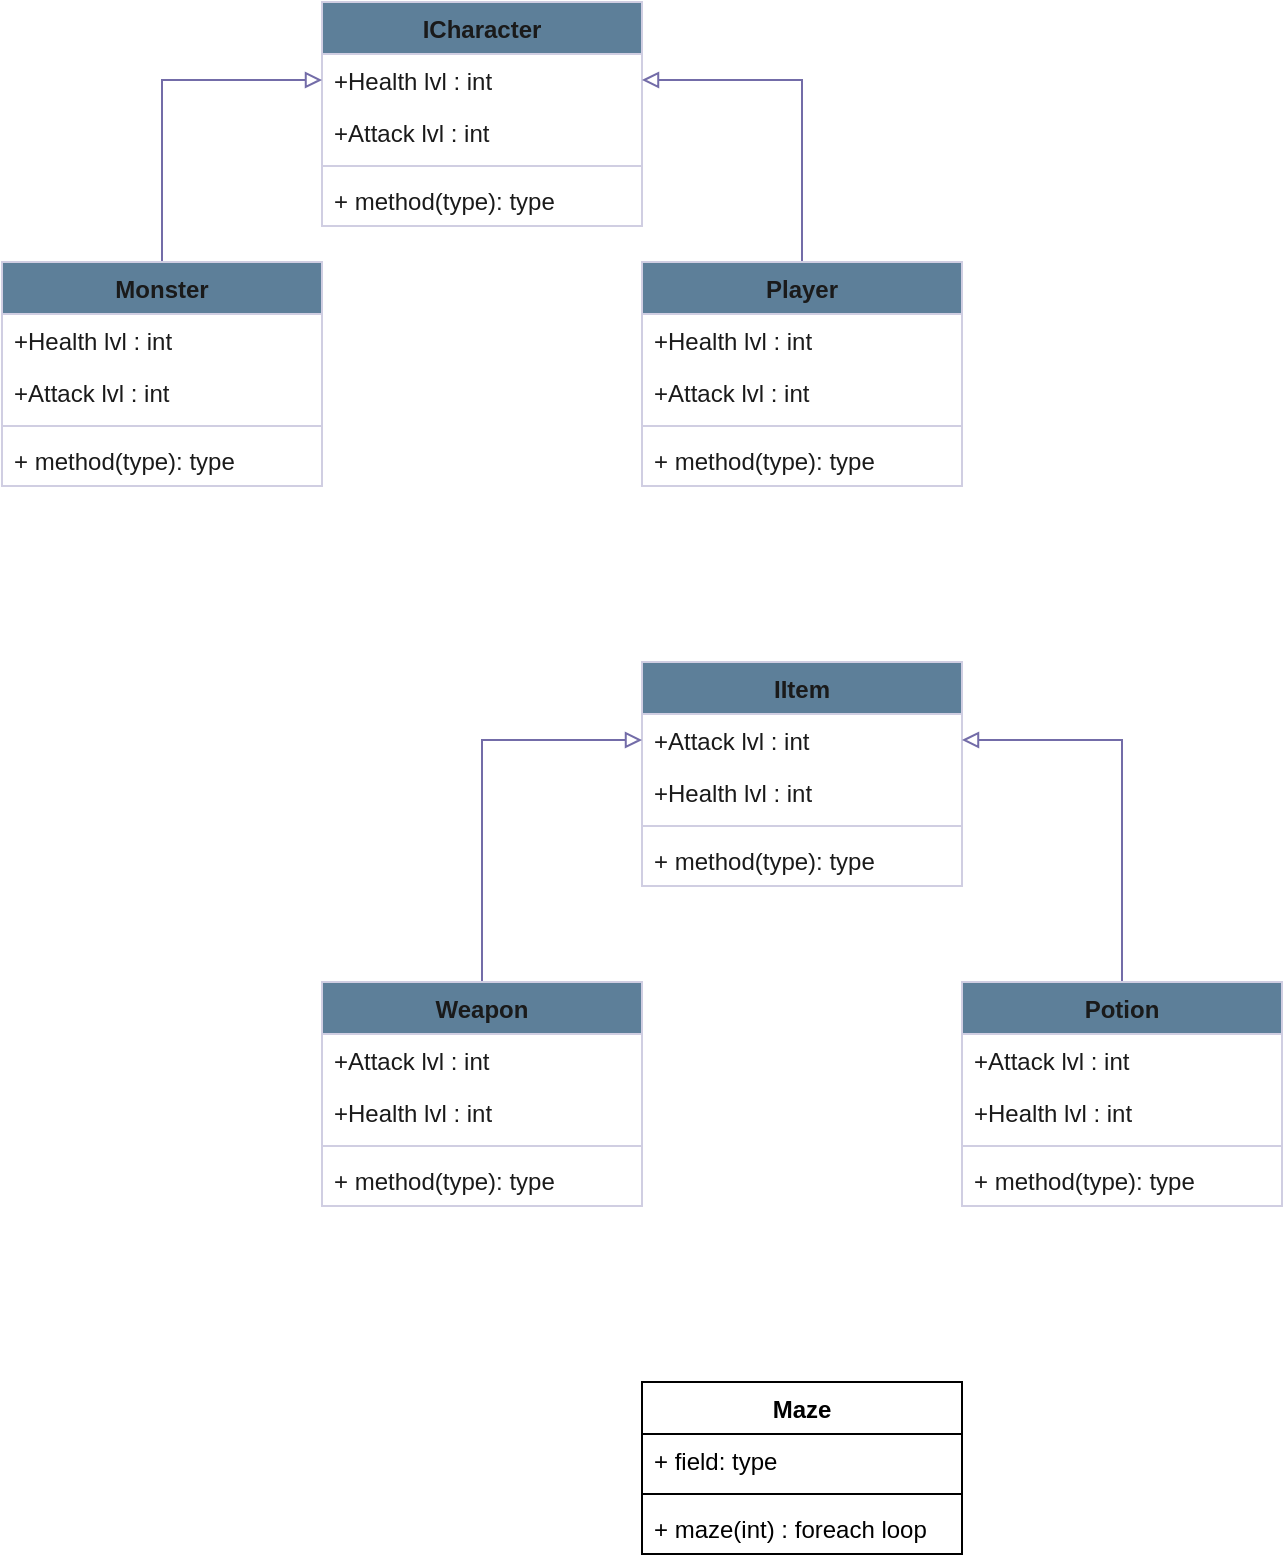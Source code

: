 <mxfile version="26.0.12">
  <diagram name="Page-1" id="-QKeQ_01-4eORr1xusL-">
    <mxGraphModel dx="1038" dy="729" grid="1" gridSize="10" guides="1" tooltips="1" connect="1" arrows="1" fold="1" page="1" pageScale="1" pageWidth="850" pageHeight="1100" math="0" shadow="0">
      <root>
        <mxCell id="0" />
        <mxCell id="1" parent="0" />
        <mxCell id="CzToM4taYe6zCgdrfMQN-1" value="ICharacter" style="swimlane;fontStyle=1;align=center;verticalAlign=top;childLayout=stackLayout;horizontal=1;startSize=26;horizontalStack=0;resizeParent=1;resizeParentMax=0;resizeLast=0;collapsible=1;marginBottom=0;whiteSpace=wrap;html=1;labelBackgroundColor=none;fillColor=#5D7F99;strokeColor=#D0CEE2;fontColor=#1A1A1A;" parent="1" vertex="1">
          <mxGeometry x="160" y="70" width="160" height="112" as="geometry" />
        </mxCell>
        <mxCell id="CzToM4taYe6zCgdrfMQN-2" value="+Health lvl : int" style="text;strokeColor=none;fillColor=none;align=left;verticalAlign=top;spacingLeft=4;spacingRight=4;overflow=hidden;rotatable=0;points=[[0,0.5],[1,0.5]];portConstraint=eastwest;whiteSpace=wrap;html=1;labelBackgroundColor=none;fontColor=#1A1A1A;" parent="CzToM4taYe6zCgdrfMQN-1" vertex="1">
          <mxGeometry y="26" width="160" height="26" as="geometry" />
        </mxCell>
        <mxCell id="KOA-XpjDc5GHCKDo_FUh-6" value="+Attack lvl : int" style="text;strokeColor=none;fillColor=none;align=left;verticalAlign=top;spacingLeft=4;spacingRight=4;overflow=hidden;rotatable=0;points=[[0,0.5],[1,0.5]];portConstraint=eastwest;whiteSpace=wrap;html=1;labelBackgroundColor=none;fontColor=#1A1A1A;" vertex="1" parent="CzToM4taYe6zCgdrfMQN-1">
          <mxGeometry y="52" width="160" height="26" as="geometry" />
        </mxCell>
        <mxCell id="CzToM4taYe6zCgdrfMQN-3" value="" style="line;strokeWidth=1;fillColor=none;align=left;verticalAlign=middle;spacingTop=-1;spacingLeft=3;spacingRight=3;rotatable=0;labelPosition=right;points=[];portConstraint=eastwest;strokeColor=#D0CEE2;labelBackgroundColor=none;fontColor=#1A1A1A;" parent="CzToM4taYe6zCgdrfMQN-1" vertex="1">
          <mxGeometry y="78" width="160" height="8" as="geometry" />
        </mxCell>
        <mxCell id="CzToM4taYe6zCgdrfMQN-4" value="+ method(type): type" style="text;strokeColor=none;fillColor=none;align=left;verticalAlign=top;spacingLeft=4;spacingRight=4;overflow=hidden;rotatable=0;points=[[0,0.5],[1,0.5]];portConstraint=eastwest;whiteSpace=wrap;html=1;labelBackgroundColor=none;fontColor=#1A1A1A;" parent="CzToM4taYe6zCgdrfMQN-1" vertex="1">
          <mxGeometry y="86" width="160" height="26" as="geometry" />
        </mxCell>
        <mxCell id="CzToM4taYe6zCgdrfMQN-33" style="edgeStyle=orthogonalEdgeStyle;rounded=0;orthogonalLoop=1;jettySize=auto;html=1;exitX=0.5;exitY=0;exitDx=0;exitDy=0;entryX=0;entryY=0.5;entryDx=0;entryDy=0;endArrow=block;endFill=0;labelBackgroundColor=none;strokeColor=#736CA8;fontColor=default;" parent="1" source="CzToM4taYe6zCgdrfMQN-5" target="CzToM4taYe6zCgdrfMQN-2" edge="1">
          <mxGeometry relative="1" as="geometry" />
        </mxCell>
        <mxCell id="CzToM4taYe6zCgdrfMQN-5" value="Monster" style="swimlane;fontStyle=1;align=center;verticalAlign=top;childLayout=stackLayout;horizontal=1;startSize=26;horizontalStack=0;resizeParent=1;resizeParentMax=0;resizeLast=0;collapsible=1;marginBottom=0;whiteSpace=wrap;html=1;labelBackgroundColor=none;fillColor=#5D7F99;strokeColor=#D0CEE2;fontColor=#1A1A1A;" parent="1" vertex="1">
          <mxGeometry y="200" width="160" height="112" as="geometry" />
        </mxCell>
        <mxCell id="CzToM4taYe6zCgdrfMQN-6" value="+Health lvl : int" style="text;strokeColor=none;fillColor=none;align=left;verticalAlign=top;spacingLeft=4;spacingRight=4;overflow=hidden;rotatable=0;points=[[0,0.5],[1,0.5]];portConstraint=eastwest;whiteSpace=wrap;html=1;labelBackgroundColor=none;fontColor=#1A1A1A;" parent="CzToM4taYe6zCgdrfMQN-5" vertex="1">
          <mxGeometry y="26" width="160" height="26" as="geometry" />
        </mxCell>
        <mxCell id="KOA-XpjDc5GHCKDo_FUh-8" value="+Attack lvl : int" style="text;strokeColor=none;fillColor=none;align=left;verticalAlign=top;spacingLeft=4;spacingRight=4;overflow=hidden;rotatable=0;points=[[0,0.5],[1,0.5]];portConstraint=eastwest;whiteSpace=wrap;html=1;labelBackgroundColor=none;fontColor=#1A1A1A;" vertex="1" parent="CzToM4taYe6zCgdrfMQN-5">
          <mxGeometry y="52" width="160" height="26" as="geometry" />
        </mxCell>
        <mxCell id="CzToM4taYe6zCgdrfMQN-7" value="" style="line;strokeWidth=1;fillColor=none;align=left;verticalAlign=middle;spacingTop=-1;spacingLeft=3;spacingRight=3;rotatable=0;labelPosition=right;points=[];portConstraint=eastwest;strokeColor=#D0CEE2;labelBackgroundColor=none;fontColor=#1A1A1A;" parent="CzToM4taYe6zCgdrfMQN-5" vertex="1">
          <mxGeometry y="78" width="160" height="8" as="geometry" />
        </mxCell>
        <mxCell id="CzToM4taYe6zCgdrfMQN-8" value="+ method(type): type" style="text;strokeColor=none;fillColor=none;align=left;verticalAlign=top;spacingLeft=4;spacingRight=4;overflow=hidden;rotatable=0;points=[[0,0.5],[1,0.5]];portConstraint=eastwest;whiteSpace=wrap;html=1;labelBackgroundColor=none;fontColor=#1A1A1A;" parent="CzToM4taYe6zCgdrfMQN-5" vertex="1">
          <mxGeometry y="86" width="160" height="26" as="geometry" />
        </mxCell>
        <mxCell id="CzToM4taYe6zCgdrfMQN-34" style="edgeStyle=orthogonalEdgeStyle;rounded=0;orthogonalLoop=1;jettySize=auto;html=1;exitX=0.5;exitY=0;exitDx=0;exitDy=0;entryX=1;entryY=0.5;entryDx=0;entryDy=0;endArrow=block;endFill=0;labelBackgroundColor=none;strokeColor=#736CA8;fontColor=default;" parent="1" source="CzToM4taYe6zCgdrfMQN-9" target="CzToM4taYe6zCgdrfMQN-2" edge="1">
          <mxGeometry relative="1" as="geometry" />
        </mxCell>
        <mxCell id="CzToM4taYe6zCgdrfMQN-9" value="Player" style="swimlane;fontStyle=1;align=center;verticalAlign=top;childLayout=stackLayout;horizontal=1;startSize=26;horizontalStack=0;resizeParent=1;resizeParentMax=0;resizeLast=0;collapsible=1;marginBottom=0;whiteSpace=wrap;html=1;labelBackgroundColor=none;fillColor=#5D7F99;strokeColor=#D0CEE2;fontColor=#1A1A1A;" parent="1" vertex="1">
          <mxGeometry x="320" y="200" width="160" height="112" as="geometry" />
        </mxCell>
        <mxCell id="CzToM4taYe6zCgdrfMQN-10" value="+Health lvl : int" style="text;strokeColor=none;fillColor=none;align=left;verticalAlign=top;spacingLeft=4;spacingRight=4;overflow=hidden;rotatable=0;points=[[0,0.5],[1,0.5]];portConstraint=eastwest;whiteSpace=wrap;html=1;labelBackgroundColor=none;fontColor=#1A1A1A;" parent="CzToM4taYe6zCgdrfMQN-9" vertex="1">
          <mxGeometry y="26" width="160" height="26" as="geometry" />
        </mxCell>
        <mxCell id="KOA-XpjDc5GHCKDo_FUh-7" value="+Attack lvl : int" style="text;strokeColor=none;fillColor=none;align=left;verticalAlign=top;spacingLeft=4;spacingRight=4;overflow=hidden;rotatable=0;points=[[0,0.5],[1,0.5]];portConstraint=eastwest;whiteSpace=wrap;html=1;labelBackgroundColor=none;fontColor=#1A1A1A;" vertex="1" parent="CzToM4taYe6zCgdrfMQN-9">
          <mxGeometry y="52" width="160" height="26" as="geometry" />
        </mxCell>
        <mxCell id="CzToM4taYe6zCgdrfMQN-11" value="" style="line;strokeWidth=1;fillColor=none;align=left;verticalAlign=middle;spacingTop=-1;spacingLeft=3;spacingRight=3;rotatable=0;labelPosition=right;points=[];portConstraint=eastwest;strokeColor=#D0CEE2;labelBackgroundColor=none;fontColor=#1A1A1A;" parent="CzToM4taYe6zCgdrfMQN-9" vertex="1">
          <mxGeometry y="78" width="160" height="8" as="geometry" />
        </mxCell>
        <mxCell id="CzToM4taYe6zCgdrfMQN-12" value="+ method(type): type" style="text;strokeColor=none;fillColor=none;align=left;verticalAlign=top;spacingLeft=4;spacingRight=4;overflow=hidden;rotatable=0;points=[[0,0.5],[1,0.5]];portConstraint=eastwest;whiteSpace=wrap;html=1;labelBackgroundColor=none;fontColor=#1A1A1A;" parent="CzToM4taYe6zCgdrfMQN-9" vertex="1">
          <mxGeometry y="86" width="160" height="26" as="geometry" />
        </mxCell>
        <mxCell id="CzToM4taYe6zCgdrfMQN-13" value="IItem" style="swimlane;fontStyle=1;align=center;verticalAlign=top;childLayout=stackLayout;horizontal=1;startSize=26;horizontalStack=0;resizeParent=1;resizeParentMax=0;resizeLast=0;collapsible=1;marginBottom=0;whiteSpace=wrap;html=1;labelBackgroundColor=none;fillColor=#5D7F99;strokeColor=#D0CEE2;fontColor=#1A1A1A;" parent="1" vertex="1">
          <mxGeometry x="320" y="400" width="160" height="112" as="geometry" />
        </mxCell>
        <mxCell id="CzToM4taYe6zCgdrfMQN-14" value="+Attack lvl : int" style="text;strokeColor=none;fillColor=none;align=left;verticalAlign=top;spacingLeft=4;spacingRight=4;overflow=hidden;rotatable=0;points=[[0,0.5],[1,0.5]];portConstraint=eastwest;whiteSpace=wrap;html=1;labelBackgroundColor=none;fontColor=#1A1A1A;" parent="CzToM4taYe6zCgdrfMQN-13" vertex="1">
          <mxGeometry y="26" width="160" height="26" as="geometry" />
        </mxCell>
        <mxCell id="KOA-XpjDc5GHCKDo_FUh-9" value="+Health lvl : int" style="text;strokeColor=none;fillColor=none;align=left;verticalAlign=top;spacingLeft=4;spacingRight=4;overflow=hidden;rotatable=0;points=[[0,0.5],[1,0.5]];portConstraint=eastwest;whiteSpace=wrap;html=1;labelBackgroundColor=none;fontColor=#1A1A1A;" vertex="1" parent="CzToM4taYe6zCgdrfMQN-13">
          <mxGeometry y="52" width="160" height="26" as="geometry" />
        </mxCell>
        <mxCell id="CzToM4taYe6zCgdrfMQN-15" value="" style="line;strokeWidth=1;fillColor=none;align=left;verticalAlign=middle;spacingTop=-1;spacingLeft=3;spacingRight=3;rotatable=0;labelPosition=right;points=[];portConstraint=eastwest;strokeColor=#D0CEE2;labelBackgroundColor=none;fontColor=#1A1A1A;" parent="CzToM4taYe6zCgdrfMQN-13" vertex="1">
          <mxGeometry y="78" width="160" height="8" as="geometry" />
        </mxCell>
        <mxCell id="CzToM4taYe6zCgdrfMQN-16" value="+ method(type): type" style="text;strokeColor=none;fillColor=none;align=left;verticalAlign=top;spacingLeft=4;spacingRight=4;overflow=hidden;rotatable=0;points=[[0,0.5],[1,0.5]];portConstraint=eastwest;whiteSpace=wrap;html=1;labelBackgroundColor=none;fontColor=#1A1A1A;" parent="CzToM4taYe6zCgdrfMQN-13" vertex="1">
          <mxGeometry y="86" width="160" height="26" as="geometry" />
        </mxCell>
        <mxCell id="CzToM4taYe6zCgdrfMQN-35" style="edgeStyle=orthogonalEdgeStyle;rounded=0;orthogonalLoop=1;jettySize=auto;html=1;exitX=0.5;exitY=0;exitDx=0;exitDy=0;entryX=0;entryY=0.5;entryDx=0;entryDy=0;endArrow=block;endFill=0;labelBackgroundColor=none;strokeColor=#736CA8;fontColor=default;" parent="1" source="CzToM4taYe6zCgdrfMQN-17" target="CzToM4taYe6zCgdrfMQN-14" edge="1">
          <mxGeometry relative="1" as="geometry" />
        </mxCell>
        <mxCell id="CzToM4taYe6zCgdrfMQN-17" value="Weapon" style="swimlane;fontStyle=1;align=center;verticalAlign=top;childLayout=stackLayout;horizontal=1;startSize=26;horizontalStack=0;resizeParent=1;resizeParentMax=0;resizeLast=0;collapsible=1;marginBottom=0;whiteSpace=wrap;html=1;labelBackgroundColor=none;fillColor=#5D7F99;strokeColor=#D0CEE2;fontColor=#1A1A1A;" parent="1" vertex="1">
          <mxGeometry x="160" y="560" width="160" height="112" as="geometry" />
        </mxCell>
        <mxCell id="CzToM4taYe6zCgdrfMQN-18" value="+Attack lvl : int" style="text;strokeColor=none;fillColor=none;align=left;verticalAlign=top;spacingLeft=4;spacingRight=4;overflow=hidden;rotatable=0;points=[[0,0.5],[1,0.5]];portConstraint=eastwest;whiteSpace=wrap;html=1;labelBackgroundColor=none;fontColor=#1A1A1A;" parent="CzToM4taYe6zCgdrfMQN-17" vertex="1">
          <mxGeometry y="26" width="160" height="26" as="geometry" />
        </mxCell>
        <mxCell id="KOA-XpjDc5GHCKDo_FUh-12" value="+Health lvl : int" style="text;strokeColor=none;fillColor=none;align=left;verticalAlign=top;spacingLeft=4;spacingRight=4;overflow=hidden;rotatable=0;points=[[0,0.5],[1,0.5]];portConstraint=eastwest;whiteSpace=wrap;html=1;labelBackgroundColor=none;fontColor=#1A1A1A;" vertex="1" parent="CzToM4taYe6zCgdrfMQN-17">
          <mxGeometry y="52" width="160" height="26" as="geometry" />
        </mxCell>
        <mxCell id="CzToM4taYe6zCgdrfMQN-19" value="" style="line;strokeWidth=1;fillColor=none;align=left;verticalAlign=middle;spacingTop=-1;spacingLeft=3;spacingRight=3;rotatable=0;labelPosition=right;points=[];portConstraint=eastwest;strokeColor=#D0CEE2;labelBackgroundColor=none;fontColor=#1A1A1A;" parent="CzToM4taYe6zCgdrfMQN-17" vertex="1">
          <mxGeometry y="78" width="160" height="8" as="geometry" />
        </mxCell>
        <mxCell id="CzToM4taYe6zCgdrfMQN-20" value="+ method(type): type" style="text;strokeColor=none;fillColor=none;align=left;verticalAlign=top;spacingLeft=4;spacingRight=4;overflow=hidden;rotatable=0;points=[[0,0.5],[1,0.5]];portConstraint=eastwest;whiteSpace=wrap;html=1;labelBackgroundColor=none;fontColor=#1A1A1A;" parent="CzToM4taYe6zCgdrfMQN-17" vertex="1">
          <mxGeometry y="86" width="160" height="26" as="geometry" />
        </mxCell>
        <mxCell id="CzToM4taYe6zCgdrfMQN-36" style="edgeStyle=orthogonalEdgeStyle;rounded=0;orthogonalLoop=1;jettySize=auto;html=1;exitX=0.5;exitY=0;exitDx=0;exitDy=0;entryX=1;entryY=0.5;entryDx=0;entryDy=0;endArrow=block;endFill=0;labelBackgroundColor=none;strokeColor=#736CA8;fontColor=default;" parent="1" source="CzToM4taYe6zCgdrfMQN-21" target="CzToM4taYe6zCgdrfMQN-14" edge="1">
          <mxGeometry relative="1" as="geometry" />
        </mxCell>
        <mxCell id="CzToM4taYe6zCgdrfMQN-21" value="Potion" style="swimlane;fontStyle=1;align=center;verticalAlign=top;childLayout=stackLayout;horizontal=1;startSize=26;horizontalStack=0;resizeParent=1;resizeParentMax=0;resizeLast=0;collapsible=1;marginBottom=0;whiteSpace=wrap;html=1;labelBackgroundColor=none;fillColor=#5D7F99;strokeColor=#D0CEE2;fontColor=#1A1A1A;" parent="1" vertex="1">
          <mxGeometry x="480" y="560" width="160" height="112" as="geometry" />
        </mxCell>
        <mxCell id="CzToM4taYe6zCgdrfMQN-22" value="+Attack lvl : int" style="text;strokeColor=none;fillColor=none;align=left;verticalAlign=top;spacingLeft=4;spacingRight=4;overflow=hidden;rotatable=0;points=[[0,0.5],[1,0.5]];portConstraint=eastwest;whiteSpace=wrap;html=1;labelBackgroundColor=none;fontColor=#1A1A1A;" parent="CzToM4taYe6zCgdrfMQN-21" vertex="1">
          <mxGeometry y="26" width="160" height="26" as="geometry" />
        </mxCell>
        <mxCell id="KOA-XpjDc5GHCKDo_FUh-13" value="+Health lvl : int" style="text;strokeColor=none;fillColor=none;align=left;verticalAlign=top;spacingLeft=4;spacingRight=4;overflow=hidden;rotatable=0;points=[[0,0.5],[1,0.5]];portConstraint=eastwest;whiteSpace=wrap;html=1;labelBackgroundColor=none;fontColor=#1A1A1A;" vertex="1" parent="CzToM4taYe6zCgdrfMQN-21">
          <mxGeometry y="52" width="160" height="26" as="geometry" />
        </mxCell>
        <mxCell id="CzToM4taYe6zCgdrfMQN-23" value="" style="line;strokeWidth=1;fillColor=none;align=left;verticalAlign=middle;spacingTop=-1;spacingLeft=3;spacingRight=3;rotatable=0;labelPosition=right;points=[];portConstraint=eastwest;strokeColor=#D0CEE2;labelBackgroundColor=none;fontColor=#1A1A1A;" parent="CzToM4taYe6zCgdrfMQN-21" vertex="1">
          <mxGeometry y="78" width="160" height="8" as="geometry" />
        </mxCell>
        <mxCell id="CzToM4taYe6zCgdrfMQN-24" value="+ method(type): type" style="text;strokeColor=none;fillColor=none;align=left;verticalAlign=top;spacingLeft=4;spacingRight=4;overflow=hidden;rotatable=0;points=[[0,0.5],[1,0.5]];portConstraint=eastwest;whiteSpace=wrap;html=1;labelBackgroundColor=none;fontColor=#1A1A1A;" parent="CzToM4taYe6zCgdrfMQN-21" vertex="1">
          <mxGeometry y="86" width="160" height="26" as="geometry" />
        </mxCell>
        <mxCell id="KOA-XpjDc5GHCKDo_FUh-1" value="Maze" style="swimlane;fontStyle=1;align=center;verticalAlign=top;childLayout=stackLayout;horizontal=1;startSize=26;horizontalStack=0;resizeParent=1;resizeParentMax=0;resizeLast=0;collapsible=1;marginBottom=0;whiteSpace=wrap;html=1;" vertex="1" parent="1">
          <mxGeometry x="320" y="760" width="160" height="86" as="geometry" />
        </mxCell>
        <mxCell id="KOA-XpjDc5GHCKDo_FUh-2" value="+ field: type" style="text;strokeColor=none;fillColor=none;align=left;verticalAlign=top;spacingLeft=4;spacingRight=4;overflow=hidden;rotatable=0;points=[[0,0.5],[1,0.5]];portConstraint=eastwest;whiteSpace=wrap;html=1;" vertex="1" parent="KOA-XpjDc5GHCKDo_FUh-1">
          <mxGeometry y="26" width="160" height="26" as="geometry" />
        </mxCell>
        <mxCell id="KOA-XpjDc5GHCKDo_FUh-3" value="" style="line;strokeWidth=1;fillColor=none;align=left;verticalAlign=middle;spacingTop=-1;spacingLeft=3;spacingRight=3;rotatable=0;labelPosition=right;points=[];portConstraint=eastwest;strokeColor=inherit;" vertex="1" parent="KOA-XpjDc5GHCKDo_FUh-1">
          <mxGeometry y="52" width="160" height="8" as="geometry" />
        </mxCell>
        <mxCell id="KOA-XpjDc5GHCKDo_FUh-4" value="+ maze(int) : foreach loop" style="text;strokeColor=none;fillColor=none;align=left;verticalAlign=top;spacingLeft=4;spacingRight=4;overflow=hidden;rotatable=0;points=[[0,0.5],[1,0.5]];portConstraint=eastwest;whiteSpace=wrap;html=1;" vertex="1" parent="KOA-XpjDc5GHCKDo_FUh-1">
          <mxGeometry y="60" width="160" height="26" as="geometry" />
        </mxCell>
      </root>
    </mxGraphModel>
  </diagram>
</mxfile>
